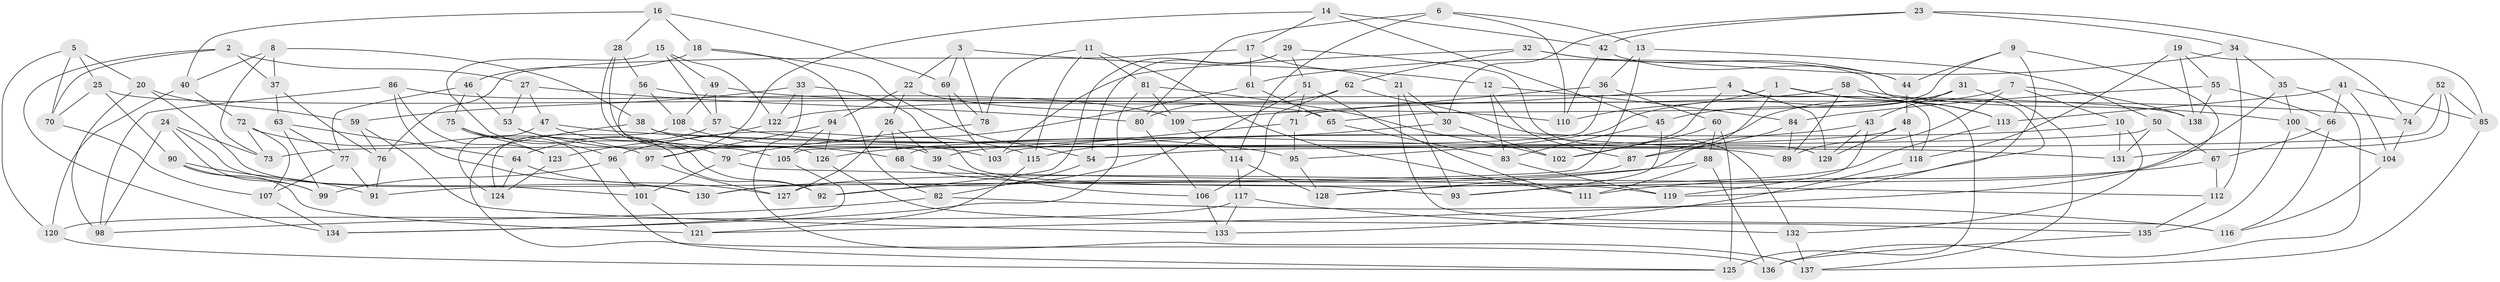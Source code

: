 // Generated by graph-tools (version 1.1) at 2025/11/02/27/25 16:11:45]
// undirected, 138 vertices, 276 edges
graph export_dot {
graph [start="1"]
  node [color=gray90,style=filled];
  1;
  2;
  3;
  4;
  5;
  6;
  7;
  8;
  9;
  10;
  11;
  12;
  13;
  14;
  15;
  16;
  17;
  18;
  19;
  20;
  21;
  22;
  23;
  24;
  25;
  26;
  27;
  28;
  29;
  30;
  31;
  32;
  33;
  34;
  35;
  36;
  37;
  38;
  39;
  40;
  41;
  42;
  43;
  44;
  45;
  46;
  47;
  48;
  49;
  50;
  51;
  52;
  53;
  54;
  55;
  56;
  57;
  58;
  59;
  60;
  61;
  62;
  63;
  64;
  65;
  66;
  67;
  68;
  69;
  70;
  71;
  72;
  73;
  74;
  75;
  76;
  77;
  78;
  79;
  80;
  81;
  82;
  83;
  84;
  85;
  86;
  87;
  88;
  89;
  90;
  91;
  92;
  93;
  94;
  95;
  96;
  97;
  98;
  99;
  100;
  101;
  102;
  103;
  104;
  105;
  106;
  107;
  108;
  109;
  110;
  111;
  112;
  113;
  114;
  115;
  116;
  117;
  118;
  119;
  120;
  121;
  122;
  123;
  124;
  125;
  126;
  127;
  128;
  129;
  130;
  131;
  132;
  133;
  134;
  135;
  136;
  137;
  138;
  1 -- 113;
  1 -- 128;
  1 -- 110;
  1 -- 125;
  2 -- 70;
  2 -- 134;
  2 -- 27;
  2 -- 37;
  3 -- 78;
  3 -- 69;
  3 -- 22;
  3 -- 12;
  4 -- 109;
  4 -- 129;
  4 -- 118;
  4 -- 102;
  5 -- 25;
  5 -- 70;
  5 -- 120;
  5 -- 20;
  6 -- 13;
  6 -- 110;
  6 -- 114;
  6 -- 80;
  7 -- 138;
  7 -- 89;
  7 -- 10;
  7 -- 87;
  8 -- 38;
  8 -- 40;
  8 -- 73;
  8 -- 37;
  9 -- 65;
  9 -- 121;
  9 -- 44;
  9 -- 93;
  10 -- 39;
  10 -- 132;
  10 -- 131;
  11 -- 115;
  11 -- 111;
  11 -- 78;
  11 -- 81;
  12 -- 84;
  12 -- 87;
  12 -- 83;
  13 -- 36;
  13 -- 50;
  13 -- 91;
  14 -- 97;
  14 -- 42;
  14 -- 17;
  14 -- 45;
  15 -- 49;
  15 -- 122;
  15 -- 57;
  15 -- 92;
  16 -- 40;
  16 -- 28;
  16 -- 69;
  16 -- 18;
  17 -- 61;
  17 -- 76;
  17 -- 21;
  18 -- 46;
  18 -- 82;
  18 -- 54;
  19 -- 55;
  19 -- 118;
  19 -- 138;
  19 -- 85;
  20 -- 59;
  20 -- 98;
  20 -- 130;
  21 -- 30;
  21 -- 116;
  21 -- 93;
  22 -- 26;
  22 -- 110;
  22 -- 94;
  23 -- 42;
  23 -- 74;
  23 -- 34;
  23 -- 30;
  24 -- 98;
  24 -- 73;
  24 -- 101;
  24 -- 99;
  25 -- 90;
  25 -- 65;
  25 -- 70;
  26 -- 127;
  26 -- 68;
  26 -- 39;
  27 -- 47;
  27 -- 80;
  27 -- 53;
  28 -- 105;
  28 -- 39;
  28 -- 56;
  29 -- 92;
  29 -- 129;
  29 -- 54;
  29 -- 51;
  30 -- 115;
  30 -- 102;
  31 -- 43;
  31 -- 137;
  31 -- 95;
  31 -- 45;
  32 -- 62;
  32 -- 119;
  32 -- 103;
  32 -- 44;
  33 -- 59;
  33 -- 137;
  33 -- 119;
  33 -- 122;
  34 -- 35;
  34 -- 61;
  34 -- 112;
  35 -- 100;
  35 -- 136;
  35 -- 127;
  36 -- 60;
  36 -- 68;
  36 -- 71;
  37 -- 76;
  37 -- 63;
  38 -- 131;
  38 -- 136;
  38 -- 103;
  39 -- 106;
  40 -- 120;
  40 -- 72;
  41 -- 66;
  41 -- 85;
  41 -- 113;
  41 -- 104;
  42 -- 44;
  42 -- 110;
  43 -- 126;
  43 -- 129;
  43 -- 119;
  44 -- 48;
  45 -- 93;
  45 -- 83;
  46 -- 77;
  46 -- 75;
  46 -- 53;
  47 -- 89;
  47 -- 79;
  47 -- 124;
  48 -- 118;
  48 -- 129;
  48 -- 54;
  49 -- 108;
  49 -- 74;
  49 -- 57;
  50 -- 73;
  50 -- 131;
  50 -- 67;
  51 -- 111;
  51 -- 130;
  51 -- 71;
  52 -- 74;
  52 -- 131;
  52 -- 85;
  52 -- 105;
  53 -- 68;
  53 -- 92;
  54 -- 82;
  55 -- 138;
  55 -- 66;
  55 -- 84;
  56 -- 108;
  56 -- 126;
  56 -- 138;
  57 -- 64;
  57 -- 95;
  58 -- 113;
  58 -- 100;
  58 -- 89;
  58 -- 122;
  59 -- 76;
  59 -- 133;
  60 -- 102;
  60 -- 88;
  60 -- 125;
  61 -- 96;
  61 -- 65;
  62 -- 80;
  62 -- 132;
  62 -- 106;
  63 -- 64;
  63 -- 99;
  63 -- 77;
  64 -- 124;
  64 -- 127;
  65 -- 83;
  66 -- 67;
  66 -- 116;
  67 -- 112;
  67 -- 111;
  68 -- 93;
  69 -- 78;
  69 -- 103;
  70 -- 107;
  71 -- 95;
  71 -- 103;
  72 -- 97;
  72 -- 107;
  72 -- 73;
  74 -- 104;
  75 -- 96;
  75 -- 125;
  75 -- 123;
  76 -- 91;
  77 -- 91;
  77 -- 107;
  78 -- 79;
  79 -- 101;
  79 -- 112;
  80 -- 106;
  81 -- 109;
  81 -- 134;
  81 -- 102;
  82 -- 116;
  82 -- 98;
  83 -- 119;
  84 -- 87;
  84 -- 89;
  85 -- 137;
  86 -- 109;
  86 -- 98;
  86 -- 130;
  86 -- 123;
  87 -- 130;
  88 -- 111;
  88 -- 136;
  88 -- 92;
  90 -- 121;
  90 -- 99;
  90 -- 91;
  94 -- 126;
  94 -- 97;
  94 -- 105;
  95 -- 128;
  96 -- 101;
  96 -- 99;
  97 -- 127;
  100 -- 104;
  100 -- 135;
  101 -- 121;
  104 -- 116;
  105 -- 134;
  106 -- 133;
  107 -- 134;
  108 -- 115;
  108 -- 124;
  109 -- 114;
  112 -- 135;
  113 -- 128;
  114 -- 128;
  114 -- 117;
  115 -- 121;
  117 -- 133;
  117 -- 132;
  117 -- 120;
  118 -- 133;
  120 -- 125;
  122 -- 123;
  123 -- 124;
  126 -- 135;
  132 -- 137;
  135 -- 136;
}
